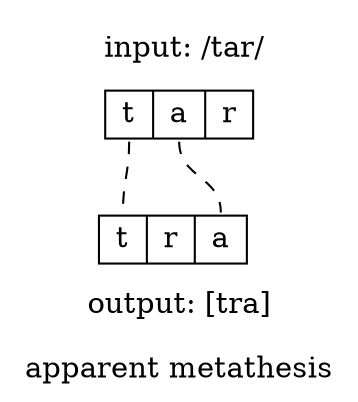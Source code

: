 graph G {
  label = "apparent metathesis";
  node [shape=record,height=.25];
  edge [style=dashed];
  subgraph cluster_in {
    label = "input: /tar/";
    color=white;
    input [label="<t>t|<a>a|<r>r"];
  }
  subgraph cluster_out {
    label = "output: [tra]";
    labelloc=b;
    color=white;
    output [label="<t>t|<r>r|<a>a"];
  }
  input:t -- output:t;
  input:a -- output:a;

}